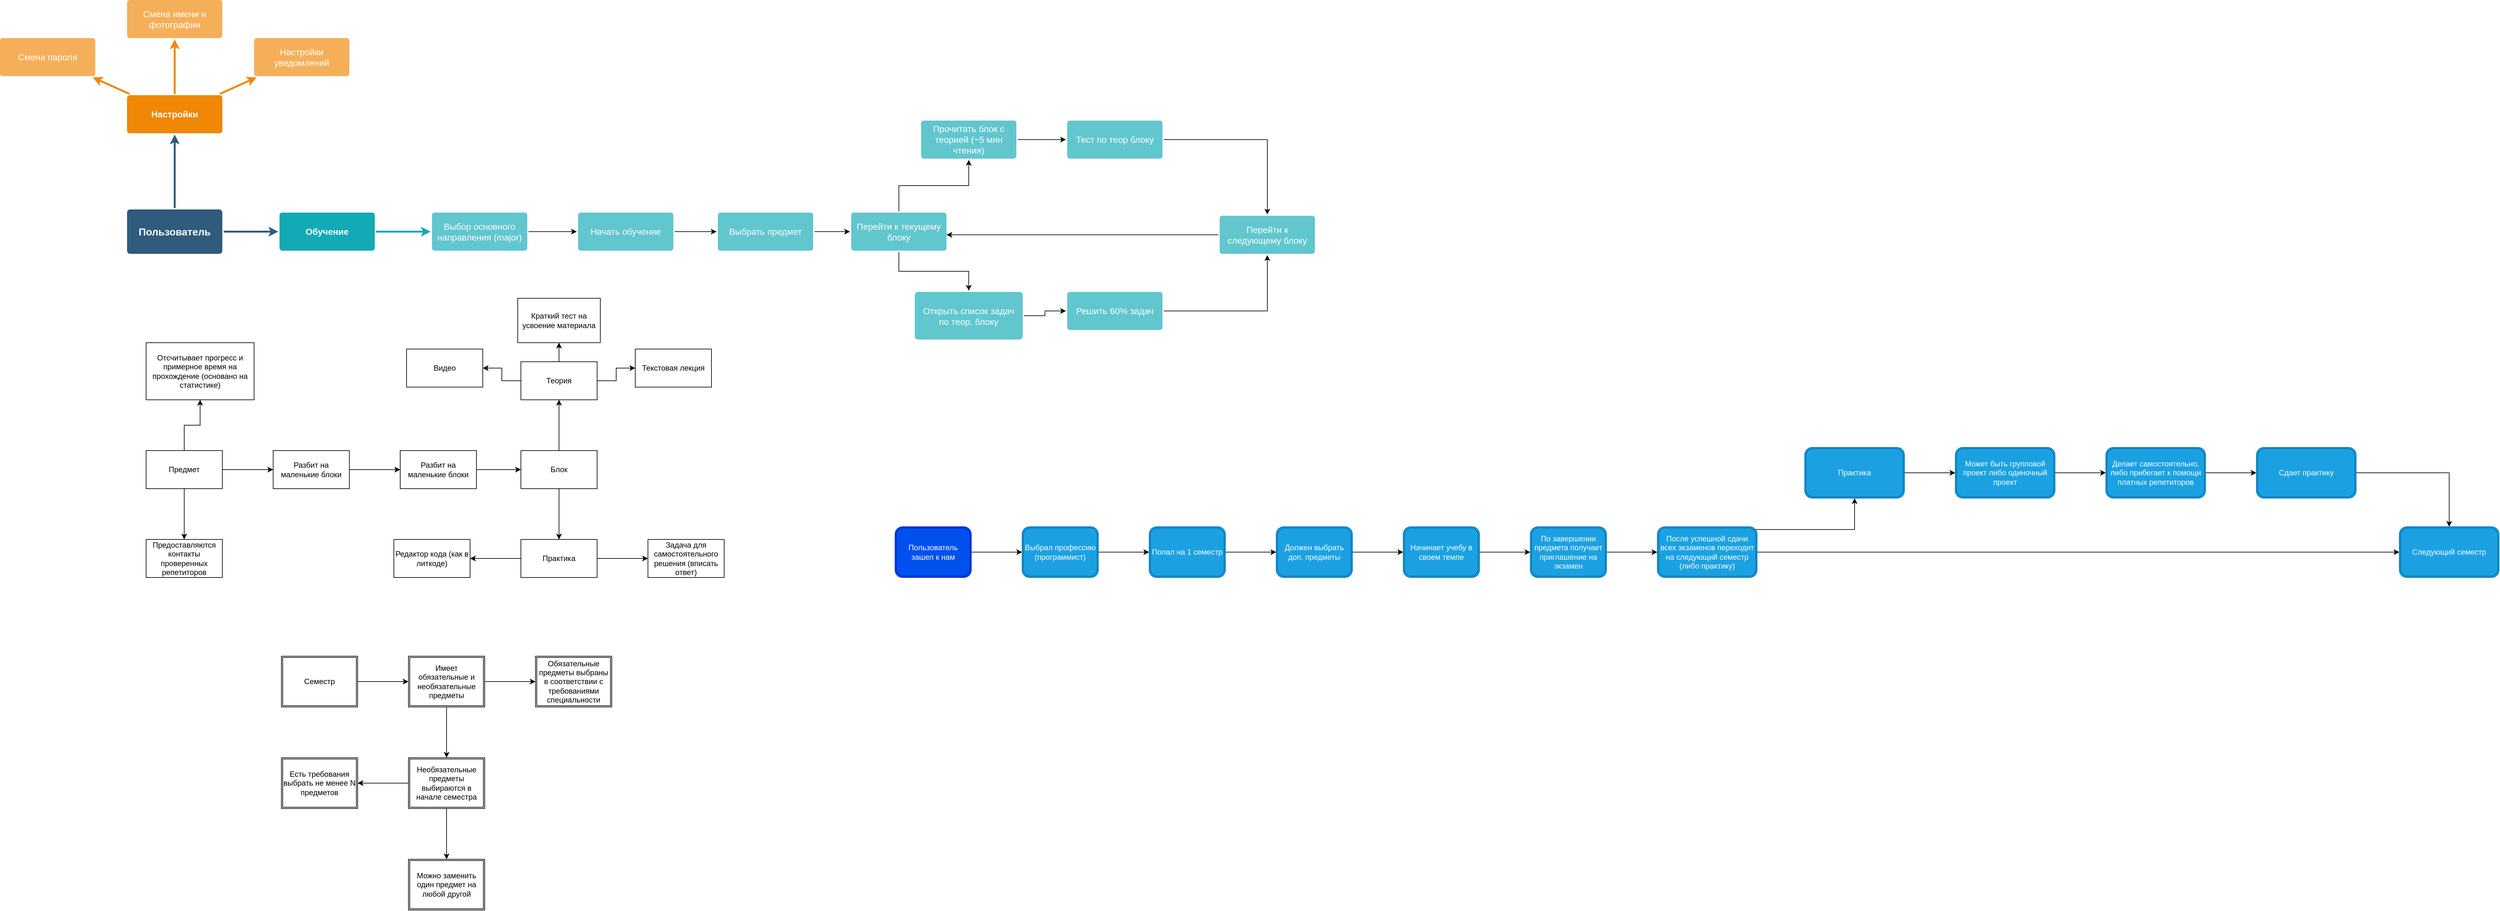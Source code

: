 <mxfile version="21.3.7" type="github">
  <diagram id="6a731a19-8d31-9384-78a2-239565b7b9f0" name="Page-1">
    <mxGraphModel dx="2070" dy="1378" grid="0" gridSize="10" guides="1" tooltips="1" connect="1" arrows="1" fold="1" page="1" pageScale="1" pageWidth="100000" pageHeight="100000" background="none" math="0" shadow="0">
      <root>
        <mxCell id="0" />
        <mxCell id="1" parent="0" />
        <mxCell id="1745" value="" style="edgeStyle=none;rounded=0;jumpStyle=none;html=1;shadow=0;labelBackgroundColor=none;startArrow=none;startFill=0;endArrow=classic;endFill=1;jettySize=auto;orthogonalLoop=1;strokeColor=#2F5B7C;strokeWidth=3;fontFamily=Helvetica;fontSize=16;fontColor=#23445D;spacing=5;" parent="1" source="1749" target="1764" edge="1">
          <mxGeometry relative="1" as="geometry" />
        </mxCell>
        <mxCell id="1746" value="" style="edgeStyle=none;rounded=0;jumpStyle=none;html=1;shadow=0;labelBackgroundColor=none;startArrow=none;startFill=0;endArrow=classic;endFill=1;jettySize=auto;orthogonalLoop=1;strokeColor=#2F5B7C;strokeWidth=3;fontFamily=Helvetica;fontSize=16;fontColor=#23445D;spacing=5;" parent="1" source="1749" target="1771" edge="1">
          <mxGeometry relative="1" as="geometry" />
        </mxCell>
        <mxCell id="1749" value="Пользователь" style="rounded=1;whiteSpace=wrap;html=1;shadow=0;labelBackgroundColor=none;strokeColor=none;strokeWidth=3;fillColor=#2F5B7C;fontFamily=Helvetica;fontSize=16;fontColor=#FFFFFF;align=center;fontStyle=1;spacing=5;arcSize=7;perimeterSpacing=2;" parent="1" vertex="1">
          <mxGeometry x="830" y="750" width="150" height="70" as="geometry" />
        </mxCell>
        <mxCell id="1764" value="Настройки" style="rounded=1;whiteSpace=wrap;html=1;shadow=0;labelBackgroundColor=none;strokeColor=none;strokeWidth=3;fillColor=#F08705;fontFamily=Helvetica;fontSize=14;fontColor=#FFFFFF;align=center;spacing=5;fontStyle=1;arcSize=7;perimeterSpacing=2;" parent="1" vertex="1">
          <mxGeometry x="830" y="570" width="150" height="60" as="geometry" />
        </mxCell>
        <mxCell id="1765" value="Настройки уведомлений" style="rounded=1;whiteSpace=wrap;html=1;shadow=0;labelBackgroundColor=none;strokeColor=none;strokeWidth=3;fillColor=#f5af58;fontFamily=Helvetica;fontSize=14;fontColor=#FFFFFF;align=center;spacing=5;arcSize=7;perimeterSpacing=2;" parent="1" vertex="1">
          <mxGeometry x="1030" y="480" width="150" height="60" as="geometry" />
        </mxCell>
        <mxCell id="1766" value="" style="edgeStyle=none;rounded=0;jumpStyle=none;html=1;shadow=0;labelBackgroundColor=none;startArrow=none;startFill=0;endArrow=classic;endFill=1;jettySize=auto;orthogonalLoop=1;strokeColor=#F08705;strokeWidth=3;fontFamily=Helvetica;fontSize=14;fontColor=#FFFFFF;spacing=5;" parent="1" source="1764" target="1765" edge="1">
          <mxGeometry relative="1" as="geometry" />
        </mxCell>
        <mxCell id="1767" value="Смена имени и фотографии" style="rounded=1;whiteSpace=wrap;html=1;shadow=0;labelBackgroundColor=none;strokeColor=none;strokeWidth=3;fillColor=#f5af58;fontFamily=Helvetica;fontSize=14;fontColor=#FFFFFF;align=center;spacing=5;arcSize=7;perimeterSpacing=2;" parent="1" vertex="1">
          <mxGeometry x="830" y="420" width="150" height="60" as="geometry" />
        </mxCell>
        <mxCell id="1768" value="" style="edgeStyle=none;rounded=0;jumpStyle=none;html=1;shadow=0;labelBackgroundColor=none;startArrow=none;startFill=0;endArrow=classic;endFill=1;jettySize=auto;orthogonalLoop=1;strokeColor=#F08705;strokeWidth=3;fontFamily=Helvetica;fontSize=14;fontColor=#FFFFFF;spacing=5;" parent="1" source="1764" target="1767" edge="1">
          <mxGeometry relative="1" as="geometry" />
        </mxCell>
        <mxCell id="1769" value="Смена пароля" style="rounded=1;whiteSpace=wrap;html=1;shadow=0;labelBackgroundColor=none;strokeColor=none;strokeWidth=3;fillColor=#f5af58;fontFamily=Helvetica;fontSize=14;fontColor=#FFFFFF;align=center;spacing=5;arcSize=7;perimeterSpacing=2;" parent="1" vertex="1">
          <mxGeometry x="630" y="480" width="150" height="60" as="geometry" />
        </mxCell>
        <mxCell id="1770" value="" style="edgeStyle=none;rounded=0;jumpStyle=none;html=1;shadow=0;labelBackgroundColor=none;startArrow=none;startFill=0;endArrow=classic;endFill=1;jettySize=auto;orthogonalLoop=1;strokeColor=#F08705;strokeWidth=3;fontFamily=Helvetica;fontSize=14;fontColor=#FFFFFF;spacing=5;" parent="1" source="1764" target="1769" edge="1">
          <mxGeometry relative="1" as="geometry" />
        </mxCell>
        <mxCell id="1771" value="Обучение" style="rounded=1;whiteSpace=wrap;html=1;shadow=0;labelBackgroundColor=none;strokeColor=none;strokeWidth=3;fillColor=#12aab5;fontFamily=Helvetica;fontSize=14;fontColor=#FFFFFF;align=center;spacing=5;fontStyle=1;arcSize=7;perimeterSpacing=2;" parent="1" vertex="1">
          <mxGeometry x="1070" y="755.0" width="150" height="60" as="geometry" />
        </mxCell>
        <mxCell id="XzA-p6g9VwAHcGb1Fh0k-1837" value="" style="edgeStyle=orthogonalEdgeStyle;rounded=0;orthogonalLoop=1;jettySize=auto;html=1;" edge="1" parent="1" source="1776" target="XzA-p6g9VwAHcGb1Fh0k-1836">
          <mxGeometry relative="1" as="geometry" />
        </mxCell>
        <mxCell id="1776" value="Выбор основного направления (major)" style="rounded=1;whiteSpace=wrap;html=1;shadow=0;labelBackgroundColor=none;strokeColor=none;strokeWidth=3;fillColor=#61c6ce;fontFamily=Helvetica;fontSize=14;fontColor=#FFFFFF;align=center;spacing=5;fontStyle=0;arcSize=7;perimeterSpacing=2;" parent="1" vertex="1">
          <mxGeometry x="1310" y="755" width="150" height="60" as="geometry" />
        </mxCell>
        <mxCell id="1777" value="" style="edgeStyle=none;rounded=1;jumpStyle=none;html=1;shadow=0;labelBackgroundColor=none;startArrow=none;startFill=0;jettySize=auto;orthogonalLoop=1;strokeColor=#12AAB5;strokeWidth=3;fontFamily=Helvetica;fontSize=14;fontColor=#FFFFFF;spacing=5;fontStyle=1;fillColor=#b0e3e6;" parent="1" source="1771" target="1776" edge="1">
          <mxGeometry relative="1" as="geometry" />
        </mxCell>
        <mxCell id="XzA-p6g9VwAHcGb1Fh0k-1854" value="" style="edgeStyle=orthogonalEdgeStyle;rounded=0;orthogonalLoop=1;jettySize=auto;html=1;" edge="1" parent="1" source="XzA-p6g9VwAHcGb1Fh0k-1836" target="XzA-p6g9VwAHcGb1Fh0k-1853">
          <mxGeometry relative="1" as="geometry" />
        </mxCell>
        <mxCell id="XzA-p6g9VwAHcGb1Fh0k-1836" value="Начать обучение" style="rounded=1;whiteSpace=wrap;html=1;shadow=0;labelBackgroundColor=none;strokeColor=none;strokeWidth=3;fillColor=#61c6ce;fontFamily=Helvetica;fontSize=14;fontColor=#FFFFFF;align=center;spacing=5;fontStyle=0;arcSize=7;perimeterSpacing=2;" vertex="1" parent="1">
          <mxGeometry x="1540" y="755" width="150" height="60" as="geometry" />
        </mxCell>
        <mxCell id="XzA-p6g9VwAHcGb1Fh0k-1841" value="" style="edgeStyle=orthogonalEdgeStyle;rounded=0;orthogonalLoop=1;jettySize=auto;html=1;" edge="1" parent="1" source="XzA-p6g9VwAHcGb1Fh0k-1838" target="XzA-p6g9VwAHcGb1Fh0k-1840">
          <mxGeometry relative="1" as="geometry" />
        </mxCell>
        <mxCell id="XzA-p6g9VwAHcGb1Fh0k-1845" value="" style="edgeStyle=orthogonalEdgeStyle;rounded=0;orthogonalLoop=1;jettySize=auto;html=1;" edge="1" parent="1" source="XzA-p6g9VwAHcGb1Fh0k-1838" target="XzA-p6g9VwAHcGb1Fh0k-1844">
          <mxGeometry relative="1" as="geometry" />
        </mxCell>
        <mxCell id="XzA-p6g9VwAHcGb1Fh0k-1838" value="Перейти к текущему блоку" style="rounded=1;whiteSpace=wrap;html=1;shadow=0;labelBackgroundColor=none;strokeColor=none;strokeWidth=3;fillColor=#61c6ce;fontFamily=Helvetica;fontSize=14;fontColor=#FFFFFF;align=center;spacing=5;fontStyle=0;arcSize=7;perimeterSpacing=2;" vertex="1" parent="1">
          <mxGeometry x="1970" y="755" width="150" height="60" as="geometry" />
        </mxCell>
        <mxCell id="XzA-p6g9VwAHcGb1Fh0k-1843" value="" style="edgeStyle=orthogonalEdgeStyle;rounded=0;orthogonalLoop=1;jettySize=auto;html=1;" edge="1" parent="1" source="XzA-p6g9VwAHcGb1Fh0k-1840" target="XzA-p6g9VwAHcGb1Fh0k-1842">
          <mxGeometry relative="1" as="geometry" />
        </mxCell>
        <mxCell id="XzA-p6g9VwAHcGb1Fh0k-1840" value="Прочитать блок с теорией (~5 мин чтения)" style="rounded=1;whiteSpace=wrap;html=1;shadow=0;labelBackgroundColor=none;strokeColor=none;strokeWidth=3;fillColor=#61c6ce;fontFamily=Helvetica;fontSize=14;fontColor=#FFFFFF;align=center;spacing=5;fontStyle=0;arcSize=7;perimeterSpacing=2;" vertex="1" parent="1">
          <mxGeometry x="2080" y="610" width="150" height="60" as="geometry" />
        </mxCell>
        <mxCell id="XzA-p6g9VwAHcGb1Fh0k-1849" value="" style="edgeStyle=orthogonalEdgeStyle;rounded=0;orthogonalLoop=1;jettySize=auto;html=1;" edge="1" parent="1" source="XzA-p6g9VwAHcGb1Fh0k-1842" target="XzA-p6g9VwAHcGb1Fh0k-1848">
          <mxGeometry relative="1" as="geometry" />
        </mxCell>
        <mxCell id="XzA-p6g9VwAHcGb1Fh0k-1842" value="Тест по теор блоку" style="rounded=1;whiteSpace=wrap;html=1;shadow=0;labelBackgroundColor=none;strokeColor=none;strokeWidth=3;fillColor=#61c6ce;fontFamily=Helvetica;fontSize=14;fontColor=#FFFFFF;align=center;spacing=5;fontStyle=0;arcSize=7;perimeterSpacing=2;" vertex="1" parent="1">
          <mxGeometry x="2310" y="610" width="150" height="60" as="geometry" />
        </mxCell>
        <mxCell id="XzA-p6g9VwAHcGb1Fh0k-1847" value="" style="edgeStyle=orthogonalEdgeStyle;rounded=0;orthogonalLoop=1;jettySize=auto;html=1;" edge="1" parent="1" source="XzA-p6g9VwAHcGb1Fh0k-1844" target="XzA-p6g9VwAHcGb1Fh0k-1846">
          <mxGeometry relative="1" as="geometry" />
        </mxCell>
        <mxCell id="XzA-p6g9VwAHcGb1Fh0k-1844" value="Открыть список задач по теор. блоку" style="rounded=1;whiteSpace=wrap;html=1;shadow=0;labelBackgroundColor=none;strokeColor=none;strokeWidth=3;fillColor=#61c6ce;fontFamily=Helvetica;fontSize=14;fontColor=#FFFFFF;align=center;spacing=5;fontStyle=0;arcSize=7;perimeterSpacing=2;" vertex="1" parent="1">
          <mxGeometry x="2070" y="880" width="170" height="75" as="geometry" />
        </mxCell>
        <mxCell id="XzA-p6g9VwAHcGb1Fh0k-1850" style="edgeStyle=orthogonalEdgeStyle;rounded=0;orthogonalLoop=1;jettySize=auto;html=1;entryX=0.5;entryY=1;entryDx=0;entryDy=0;" edge="1" parent="1" source="XzA-p6g9VwAHcGb1Fh0k-1846" target="XzA-p6g9VwAHcGb1Fh0k-1848">
          <mxGeometry relative="1" as="geometry" />
        </mxCell>
        <mxCell id="XzA-p6g9VwAHcGb1Fh0k-1846" value="Решить 60% задач" style="rounded=1;whiteSpace=wrap;html=1;shadow=0;labelBackgroundColor=none;strokeColor=none;strokeWidth=3;fillColor=#61c6ce;fontFamily=Helvetica;fontSize=14;fontColor=#FFFFFF;align=center;spacing=5;fontStyle=0;arcSize=7;perimeterSpacing=2;" vertex="1" parent="1">
          <mxGeometry x="2310" y="880" width="150" height="60" as="geometry" />
        </mxCell>
        <mxCell id="XzA-p6g9VwAHcGb1Fh0k-1857" style="edgeStyle=orthogonalEdgeStyle;rounded=0;orthogonalLoop=1;jettySize=auto;html=1;" edge="1" parent="1" source="XzA-p6g9VwAHcGb1Fh0k-1848">
          <mxGeometry relative="1" as="geometry">
            <mxPoint x="2120.0" y="790" as="targetPoint" />
          </mxGeometry>
        </mxCell>
        <mxCell id="XzA-p6g9VwAHcGb1Fh0k-1848" value="Перейти к следующему блоку" style="rounded=1;whiteSpace=wrap;html=1;shadow=0;labelBackgroundColor=none;strokeColor=none;strokeWidth=3;fillColor=#61c6ce;fontFamily=Helvetica;fontSize=14;fontColor=#FFFFFF;align=center;spacing=5;fontStyle=0;arcSize=7;perimeterSpacing=2;" vertex="1" parent="1">
          <mxGeometry x="2550" y="760" width="150" height="60" as="geometry" />
        </mxCell>
        <mxCell id="XzA-p6g9VwAHcGb1Fh0k-1856" style="edgeStyle=orthogonalEdgeStyle;rounded=0;orthogonalLoop=1;jettySize=auto;html=1;entryX=0;entryY=0.5;entryDx=0;entryDy=0;" edge="1" parent="1" source="XzA-p6g9VwAHcGb1Fh0k-1853" target="XzA-p6g9VwAHcGb1Fh0k-1838">
          <mxGeometry relative="1" as="geometry" />
        </mxCell>
        <mxCell id="XzA-p6g9VwAHcGb1Fh0k-1853" value="Выбрать предмет" style="rounded=1;whiteSpace=wrap;html=1;shadow=0;labelBackgroundColor=none;strokeColor=none;strokeWidth=3;fillColor=#61c6ce;fontFamily=Helvetica;fontSize=14;fontColor=#FFFFFF;align=center;spacing=5;fontStyle=0;arcSize=7;perimeterSpacing=2;" vertex="1" parent="1">
          <mxGeometry x="1760" y="755" width="150" height="60" as="geometry" />
        </mxCell>
        <mxCell id="XzA-p6g9VwAHcGb1Fh0k-1860" value="" style="edgeStyle=orthogonalEdgeStyle;rounded=0;orthogonalLoop=1;jettySize=auto;html=1;" edge="1" parent="1" source="XzA-p6g9VwAHcGb1Fh0k-1858" target="XzA-p6g9VwAHcGb1Fh0k-1859">
          <mxGeometry relative="1" as="geometry" />
        </mxCell>
        <mxCell id="XzA-p6g9VwAHcGb1Fh0k-1885" value="" style="edgeStyle=orthogonalEdgeStyle;rounded=0;orthogonalLoop=1;jettySize=auto;html=1;" edge="1" parent="1" source="XzA-p6g9VwAHcGb1Fh0k-1858" target="XzA-p6g9VwAHcGb1Fh0k-1884">
          <mxGeometry relative="1" as="geometry" />
        </mxCell>
        <mxCell id="XzA-p6g9VwAHcGb1Fh0k-1895" value="" style="edgeStyle=orthogonalEdgeStyle;rounded=0;orthogonalLoop=1;jettySize=auto;html=1;" edge="1" parent="1" source="XzA-p6g9VwAHcGb1Fh0k-1858" target="XzA-p6g9VwAHcGb1Fh0k-1894">
          <mxGeometry relative="1" as="geometry" />
        </mxCell>
        <mxCell id="XzA-p6g9VwAHcGb1Fh0k-1858" value="Предмет" style="rounded=0;whiteSpace=wrap;html=1;" vertex="1" parent="1">
          <mxGeometry x="860" y="1130" width="120" height="60" as="geometry" />
        </mxCell>
        <mxCell id="XzA-p6g9VwAHcGb1Fh0k-1862" value="" style="edgeStyle=orthogonalEdgeStyle;rounded=0;orthogonalLoop=1;jettySize=auto;html=1;" edge="1" parent="1" source="XzA-p6g9VwAHcGb1Fh0k-1859" target="XzA-p6g9VwAHcGb1Fh0k-1861">
          <mxGeometry relative="1" as="geometry" />
        </mxCell>
        <mxCell id="XzA-p6g9VwAHcGb1Fh0k-1859" value="Разбит на маленькие блоки" style="rounded=0;whiteSpace=wrap;html=1;" vertex="1" parent="1">
          <mxGeometry x="1060" y="1130" width="120" height="60" as="geometry" />
        </mxCell>
        <mxCell id="XzA-p6g9VwAHcGb1Fh0k-1877" value="" style="edgeStyle=orthogonalEdgeStyle;rounded=0;orthogonalLoop=1;jettySize=auto;html=1;" edge="1" parent="1" source="XzA-p6g9VwAHcGb1Fh0k-1861" target="XzA-p6g9VwAHcGb1Fh0k-1876">
          <mxGeometry relative="1" as="geometry" />
        </mxCell>
        <mxCell id="XzA-p6g9VwAHcGb1Fh0k-1861" value="Разбит на маленькие блоки" style="rounded=0;whiteSpace=wrap;html=1;" vertex="1" parent="1">
          <mxGeometry x="1260" y="1130" width="120" height="60" as="geometry" />
        </mxCell>
        <mxCell id="XzA-p6g9VwAHcGb1Fh0k-1879" value="" style="edgeStyle=orthogonalEdgeStyle;rounded=0;orthogonalLoop=1;jettySize=auto;html=1;" edge="1" parent="1" source="XzA-p6g9VwAHcGb1Fh0k-1876" target="XzA-p6g9VwAHcGb1Fh0k-1878">
          <mxGeometry relative="1" as="geometry" />
        </mxCell>
        <mxCell id="XzA-p6g9VwAHcGb1Fh0k-1881" value="" style="edgeStyle=orthogonalEdgeStyle;rounded=0;orthogonalLoop=1;jettySize=auto;html=1;" edge="1" parent="1" source="XzA-p6g9VwAHcGb1Fh0k-1876" target="XzA-p6g9VwAHcGb1Fh0k-1880">
          <mxGeometry relative="1" as="geometry" />
        </mxCell>
        <mxCell id="XzA-p6g9VwAHcGb1Fh0k-1876" value="Блок" style="rounded=0;whiteSpace=wrap;html=1;" vertex="1" parent="1">
          <mxGeometry x="1450" y="1130" width="120" height="60" as="geometry" />
        </mxCell>
        <mxCell id="XzA-p6g9VwAHcGb1Fh0k-1883" value="" style="edgeStyle=orthogonalEdgeStyle;rounded=0;orthogonalLoop=1;jettySize=auto;html=1;" edge="1" parent="1" source="XzA-p6g9VwAHcGb1Fh0k-1878" target="XzA-p6g9VwAHcGb1Fh0k-1882">
          <mxGeometry relative="1" as="geometry" />
        </mxCell>
        <mxCell id="XzA-p6g9VwAHcGb1Fh0k-1887" value="" style="edgeStyle=orthogonalEdgeStyle;rounded=0;orthogonalLoop=1;jettySize=auto;html=1;" edge="1" parent="1" source="XzA-p6g9VwAHcGb1Fh0k-1878" target="XzA-p6g9VwAHcGb1Fh0k-1886">
          <mxGeometry relative="1" as="geometry" />
        </mxCell>
        <mxCell id="XzA-p6g9VwAHcGb1Fh0k-1889" value="" style="edgeStyle=orthogonalEdgeStyle;rounded=0;orthogonalLoop=1;jettySize=auto;html=1;" edge="1" parent="1" source="XzA-p6g9VwAHcGb1Fh0k-1878" target="XzA-p6g9VwAHcGb1Fh0k-1888">
          <mxGeometry relative="1" as="geometry" />
        </mxCell>
        <mxCell id="XzA-p6g9VwAHcGb1Fh0k-1878" value="Теория" style="rounded=0;whiteSpace=wrap;html=1;" vertex="1" parent="1">
          <mxGeometry x="1450" y="990" width="120" height="60" as="geometry" />
        </mxCell>
        <mxCell id="XzA-p6g9VwAHcGb1Fh0k-1891" value="" style="edgeStyle=orthogonalEdgeStyle;rounded=0;orthogonalLoop=1;jettySize=auto;html=1;" edge="1" parent="1" source="XzA-p6g9VwAHcGb1Fh0k-1880" target="XzA-p6g9VwAHcGb1Fh0k-1890">
          <mxGeometry relative="1" as="geometry" />
        </mxCell>
        <mxCell id="XzA-p6g9VwAHcGb1Fh0k-1893" value="" style="edgeStyle=orthogonalEdgeStyle;rounded=0;orthogonalLoop=1;jettySize=auto;html=1;" edge="1" parent="1" source="XzA-p6g9VwAHcGb1Fh0k-1880" target="XzA-p6g9VwAHcGb1Fh0k-1892">
          <mxGeometry relative="1" as="geometry" />
        </mxCell>
        <mxCell id="XzA-p6g9VwAHcGb1Fh0k-1880" value="Практика" style="rounded=0;whiteSpace=wrap;html=1;" vertex="1" parent="1">
          <mxGeometry x="1450" y="1270" width="120" height="60" as="geometry" />
        </mxCell>
        <mxCell id="XzA-p6g9VwAHcGb1Fh0k-1882" value="Текстовая лекция" style="rounded=0;whiteSpace=wrap;html=1;" vertex="1" parent="1">
          <mxGeometry x="1630" y="970" width="120" height="60" as="geometry" />
        </mxCell>
        <mxCell id="XzA-p6g9VwAHcGb1Fh0k-1884" value="Предоставляются контакты проверенных репетиторов" style="rounded=0;whiteSpace=wrap;html=1;" vertex="1" parent="1">
          <mxGeometry x="860" y="1270" width="120" height="60" as="geometry" />
        </mxCell>
        <mxCell id="XzA-p6g9VwAHcGb1Fh0k-1886" value="Видео" style="rounded=0;whiteSpace=wrap;html=1;" vertex="1" parent="1">
          <mxGeometry x="1270" y="970" width="120" height="60" as="geometry" />
        </mxCell>
        <mxCell id="XzA-p6g9VwAHcGb1Fh0k-1888" value="Краткий тест на усвоение материала" style="rounded=0;whiteSpace=wrap;html=1;" vertex="1" parent="1">
          <mxGeometry x="1445" y="890" width="130" height="70" as="geometry" />
        </mxCell>
        <mxCell id="XzA-p6g9VwAHcGb1Fh0k-1890" value="Задача для самостоятельного решения (вписать ответ)" style="rounded=0;whiteSpace=wrap;html=1;" vertex="1" parent="1">
          <mxGeometry x="1650" y="1270" width="120" height="60" as="geometry" />
        </mxCell>
        <mxCell id="XzA-p6g9VwAHcGb1Fh0k-1892" value="Редактор кода (как в литкоде)" style="rounded=0;whiteSpace=wrap;html=1;" vertex="1" parent="1">
          <mxGeometry x="1250" y="1270" width="120" height="60" as="geometry" />
        </mxCell>
        <mxCell id="XzA-p6g9VwAHcGb1Fh0k-1894" value="Отсчитывает прогресс и примерное время на прохождение (основано на статистике)" style="rounded=0;whiteSpace=wrap;html=1;" vertex="1" parent="1">
          <mxGeometry x="860" y="960" width="170" height="90" as="geometry" />
        </mxCell>
        <mxCell id="XzA-p6g9VwAHcGb1Fh0k-1898" value="" style="edgeStyle=orthogonalEdgeStyle;rounded=0;orthogonalLoop=1;jettySize=auto;html=1;" edge="1" parent="1" source="XzA-p6g9VwAHcGb1Fh0k-1896" target="XzA-p6g9VwAHcGb1Fh0k-1897">
          <mxGeometry relative="1" as="geometry" />
        </mxCell>
        <mxCell id="XzA-p6g9VwAHcGb1Fh0k-1896" value="Семестр" style="shape=ext;double=1;rounded=0;whiteSpace=wrap;html=1;" vertex="1" parent="1">
          <mxGeometry x="1073" y="1454" width="120" height="80" as="geometry" />
        </mxCell>
        <mxCell id="XzA-p6g9VwAHcGb1Fh0k-1900" value="" style="edgeStyle=orthogonalEdgeStyle;rounded=0;orthogonalLoop=1;jettySize=auto;html=1;" edge="1" parent="1" source="XzA-p6g9VwAHcGb1Fh0k-1897" target="XzA-p6g9VwAHcGb1Fh0k-1899">
          <mxGeometry relative="1" as="geometry" />
        </mxCell>
        <mxCell id="XzA-p6g9VwAHcGb1Fh0k-1902" value="" style="edgeStyle=orthogonalEdgeStyle;rounded=0;orthogonalLoop=1;jettySize=auto;html=1;" edge="1" parent="1" source="XzA-p6g9VwAHcGb1Fh0k-1897" target="XzA-p6g9VwAHcGb1Fh0k-1901">
          <mxGeometry relative="1" as="geometry" />
        </mxCell>
        <mxCell id="XzA-p6g9VwAHcGb1Fh0k-1897" value="Имеет обязательные и необязательные предметы" style="shape=ext;double=1;rounded=0;whiteSpace=wrap;html=1;" vertex="1" parent="1">
          <mxGeometry x="1273" y="1454" width="120" height="80" as="geometry" />
        </mxCell>
        <mxCell id="XzA-p6g9VwAHcGb1Fh0k-1899" value="Обязательные предметы выбраны в соответствии с требованиями специальности" style="shape=ext;double=1;rounded=0;whiteSpace=wrap;html=1;" vertex="1" parent="1">
          <mxGeometry x="1473" y="1454" width="120" height="80" as="geometry" />
        </mxCell>
        <mxCell id="XzA-p6g9VwAHcGb1Fh0k-1904" value="" style="edgeStyle=orthogonalEdgeStyle;rounded=0;orthogonalLoop=1;jettySize=auto;html=1;" edge="1" parent="1" source="XzA-p6g9VwAHcGb1Fh0k-1901" target="XzA-p6g9VwAHcGb1Fh0k-1903">
          <mxGeometry relative="1" as="geometry" />
        </mxCell>
        <mxCell id="XzA-p6g9VwAHcGb1Fh0k-1906" value="" style="edgeStyle=orthogonalEdgeStyle;rounded=0;orthogonalLoop=1;jettySize=auto;html=1;" edge="1" parent="1" source="XzA-p6g9VwAHcGb1Fh0k-1901" target="XzA-p6g9VwAHcGb1Fh0k-1905">
          <mxGeometry relative="1" as="geometry" />
        </mxCell>
        <mxCell id="XzA-p6g9VwAHcGb1Fh0k-1901" value="Необязательные предметы выбираются в начале семестра" style="shape=ext;double=1;rounded=0;whiteSpace=wrap;html=1;" vertex="1" parent="1">
          <mxGeometry x="1273" y="1614" width="120" height="80" as="geometry" />
        </mxCell>
        <mxCell id="XzA-p6g9VwAHcGb1Fh0k-1903" value="Можно заменить один предмет на любой другой" style="shape=ext;double=1;rounded=0;whiteSpace=wrap;html=1;" vertex="1" parent="1">
          <mxGeometry x="1273" y="1774" width="120" height="80" as="geometry" />
        </mxCell>
        <mxCell id="XzA-p6g9VwAHcGb1Fh0k-1905" value="Есть требования выбрать не менее N предметов" style="shape=ext;double=1;rounded=0;whiteSpace=wrap;html=1;" vertex="1" parent="1">
          <mxGeometry x="1073" y="1614" width="120" height="80" as="geometry" />
        </mxCell>
        <mxCell id="XzA-p6g9VwAHcGb1Fh0k-1909" value="" style="edgeStyle=orthogonalEdgeStyle;rounded=0;orthogonalLoop=1;jettySize=auto;html=1;" edge="1" parent="1" source="XzA-p6g9VwAHcGb1Fh0k-1907" target="XzA-p6g9VwAHcGb1Fh0k-1908">
          <mxGeometry relative="1" as="geometry" />
        </mxCell>
        <mxCell id="XzA-p6g9VwAHcGb1Fh0k-1907" value="Пользователь зашел к нам" style="shape=ext;double=1;rounded=1;whiteSpace=wrap;html=1;fillColor=#0050ef;fontColor=#ffffff;strokeColor=#001DBC;" vertex="1" parent="1">
          <mxGeometry x="2039" y="1250" width="120" height="80" as="geometry" />
        </mxCell>
        <mxCell id="XzA-p6g9VwAHcGb1Fh0k-1911" value="" style="edgeStyle=orthogonalEdgeStyle;rounded=0;orthogonalLoop=1;jettySize=auto;html=1;" edge="1" parent="1" source="XzA-p6g9VwAHcGb1Fh0k-1908" target="XzA-p6g9VwAHcGb1Fh0k-1910">
          <mxGeometry relative="1" as="geometry" />
        </mxCell>
        <mxCell id="XzA-p6g9VwAHcGb1Fh0k-1908" value="Выбрал профессию (программист)" style="shape=ext;double=1;rounded=1;whiteSpace=wrap;html=1;fillColor=#1ba1e2;fontColor=#ffffff;strokeColor=#006EAF;" vertex="1" parent="1">
          <mxGeometry x="2239" y="1250" width="120" height="80" as="geometry" />
        </mxCell>
        <mxCell id="XzA-p6g9VwAHcGb1Fh0k-1913" value="" style="edgeStyle=orthogonalEdgeStyle;rounded=0;orthogonalLoop=1;jettySize=auto;html=1;" edge="1" parent="1" source="XzA-p6g9VwAHcGb1Fh0k-1910" target="XzA-p6g9VwAHcGb1Fh0k-1912">
          <mxGeometry relative="1" as="geometry" />
        </mxCell>
        <mxCell id="XzA-p6g9VwAHcGb1Fh0k-1910" value="Попал на 1 семестр" style="shape=ext;double=1;rounded=1;whiteSpace=wrap;html=1;fillColor=#1ba1e2;fontColor=#ffffff;strokeColor=#006EAF;" vertex="1" parent="1">
          <mxGeometry x="2439" y="1250" width="120" height="80" as="geometry" />
        </mxCell>
        <mxCell id="XzA-p6g9VwAHcGb1Fh0k-1915" value="" style="edgeStyle=orthogonalEdgeStyle;rounded=0;orthogonalLoop=1;jettySize=auto;html=1;" edge="1" parent="1" source="XzA-p6g9VwAHcGb1Fh0k-1912" target="XzA-p6g9VwAHcGb1Fh0k-1914">
          <mxGeometry relative="1" as="geometry" />
        </mxCell>
        <mxCell id="XzA-p6g9VwAHcGb1Fh0k-1912" value="Должен выбрать доп. предметы" style="shape=ext;double=1;rounded=1;whiteSpace=wrap;html=1;fillColor=#1ba1e2;fontColor=#ffffff;strokeColor=#006EAF;" vertex="1" parent="1">
          <mxGeometry x="2639" y="1250" width="120" height="80" as="geometry" />
        </mxCell>
        <mxCell id="XzA-p6g9VwAHcGb1Fh0k-1920" value="" style="edgeStyle=orthogonalEdgeStyle;rounded=0;orthogonalLoop=1;jettySize=auto;html=1;" edge="1" parent="1" source="XzA-p6g9VwAHcGb1Fh0k-1914" target="XzA-p6g9VwAHcGb1Fh0k-1919">
          <mxGeometry relative="1" as="geometry" />
        </mxCell>
        <mxCell id="XzA-p6g9VwAHcGb1Fh0k-1914" value="Начинает учебу в своем темпе" style="shape=ext;double=1;rounded=1;whiteSpace=wrap;html=1;fillColor=#1ba1e2;fontColor=#ffffff;strokeColor=#006EAF;" vertex="1" parent="1">
          <mxGeometry x="2839" y="1250" width="120" height="80" as="geometry" />
        </mxCell>
        <mxCell id="XzA-p6g9VwAHcGb1Fh0k-1922" value="" style="edgeStyle=orthogonalEdgeStyle;rounded=0;orthogonalLoop=1;jettySize=auto;html=1;" edge="1" parent="1" source="XzA-p6g9VwAHcGb1Fh0k-1919" target="XzA-p6g9VwAHcGb1Fh0k-1921">
          <mxGeometry relative="1" as="geometry" />
        </mxCell>
        <mxCell id="XzA-p6g9VwAHcGb1Fh0k-1919" value="По завершении предмета получает приглашение на экзамен" style="shape=ext;double=1;rounded=1;whiteSpace=wrap;html=1;fillColor=#1ba1e2;fontColor=#ffffff;strokeColor=#006EAF;" vertex="1" parent="1">
          <mxGeometry x="3039" y="1250" width="120" height="80" as="geometry" />
        </mxCell>
        <mxCell id="XzA-p6g9VwAHcGb1Fh0k-1924" value="" style="edgeStyle=orthogonalEdgeStyle;rounded=0;orthogonalLoop=1;jettySize=auto;html=1;exitX=0.978;exitY=0.055;exitDx=0;exitDy=0;exitPerimeter=0;" edge="1" parent="1" source="XzA-p6g9VwAHcGb1Fh0k-1921" target="XzA-p6g9VwAHcGb1Fh0k-1923">
          <mxGeometry relative="1" as="geometry" />
        </mxCell>
        <mxCell id="XzA-p6g9VwAHcGb1Fh0k-1931" style="edgeStyle=orthogonalEdgeStyle;rounded=0;orthogonalLoop=1;jettySize=auto;html=1;entryX=0;entryY=0.5;entryDx=0;entryDy=0;" edge="1" parent="1" source="XzA-p6g9VwAHcGb1Fh0k-1921" target="XzA-p6g9VwAHcGb1Fh0k-1932">
          <mxGeometry relative="1" as="geometry">
            <mxPoint x="4336.692" y="1290" as="targetPoint" />
          </mxGeometry>
        </mxCell>
        <mxCell id="XzA-p6g9VwAHcGb1Fh0k-1921" value="После успешной сдачи всех экзаменов переходит на следующий семестр (либо практику)" style="shape=ext;double=1;rounded=1;whiteSpace=wrap;html=1;fillColor=#1ba1e2;fontColor=#ffffff;strokeColor=#006EAF;" vertex="1" parent="1">
          <mxGeometry x="3239" y="1250" width="157" height="80" as="geometry" />
        </mxCell>
        <mxCell id="XzA-p6g9VwAHcGb1Fh0k-1926" value="" style="edgeStyle=orthogonalEdgeStyle;rounded=0;orthogonalLoop=1;jettySize=auto;html=1;" edge="1" parent="1" source="XzA-p6g9VwAHcGb1Fh0k-1923" target="XzA-p6g9VwAHcGb1Fh0k-1925">
          <mxGeometry relative="1" as="geometry" />
        </mxCell>
        <mxCell id="XzA-p6g9VwAHcGb1Fh0k-1923" value="Практика" style="shape=ext;double=1;rounded=1;whiteSpace=wrap;html=1;fillColor=#1ba1e2;fontColor=#ffffff;strokeColor=#006EAF;" vertex="1" parent="1">
          <mxGeometry x="3471" y="1125" width="157" height="80" as="geometry" />
        </mxCell>
        <mxCell id="XzA-p6g9VwAHcGb1Fh0k-1928" value="" style="edgeStyle=orthogonalEdgeStyle;rounded=0;orthogonalLoop=1;jettySize=auto;html=1;" edge="1" parent="1" source="XzA-p6g9VwAHcGb1Fh0k-1925" target="XzA-p6g9VwAHcGb1Fh0k-1927">
          <mxGeometry relative="1" as="geometry" />
        </mxCell>
        <mxCell id="XzA-p6g9VwAHcGb1Fh0k-1925" value="Может быть групповой проект либо одиночный проект" style="shape=ext;double=1;rounded=1;whiteSpace=wrap;html=1;fillColor=#1ba1e2;fontColor=#ffffff;strokeColor=#006EAF;" vertex="1" parent="1">
          <mxGeometry x="3708" y="1125" width="157" height="80" as="geometry" />
        </mxCell>
        <mxCell id="XzA-p6g9VwAHcGb1Fh0k-1930" value="" style="edgeStyle=orthogonalEdgeStyle;rounded=0;orthogonalLoop=1;jettySize=auto;html=1;" edge="1" parent="1" source="XzA-p6g9VwAHcGb1Fh0k-1927" target="XzA-p6g9VwAHcGb1Fh0k-1929">
          <mxGeometry relative="1" as="geometry" />
        </mxCell>
        <mxCell id="XzA-p6g9VwAHcGb1Fh0k-1927" value="Делает самостоятельно, либо прибегает к помощи платных репетиторов" style="shape=ext;double=1;rounded=1;whiteSpace=wrap;html=1;fillColor=#1ba1e2;fontColor=#ffffff;strokeColor=#006EAF;" vertex="1" parent="1">
          <mxGeometry x="3945" y="1125" width="157" height="80" as="geometry" />
        </mxCell>
        <mxCell id="XzA-p6g9VwAHcGb1Fh0k-1933" value="" style="edgeStyle=orthogonalEdgeStyle;rounded=0;orthogonalLoop=1;jettySize=auto;html=1;" edge="1" parent="1" source="XzA-p6g9VwAHcGb1Fh0k-1929" target="XzA-p6g9VwAHcGb1Fh0k-1932">
          <mxGeometry relative="1" as="geometry" />
        </mxCell>
        <mxCell id="XzA-p6g9VwAHcGb1Fh0k-1929" value="Сдает практику" style="shape=ext;double=1;rounded=1;whiteSpace=wrap;html=1;fillColor=#1ba1e2;fontColor=#ffffff;strokeColor=#006EAF;" vertex="1" parent="1">
          <mxGeometry x="4182" y="1125" width="157" height="80" as="geometry" />
        </mxCell>
        <mxCell id="XzA-p6g9VwAHcGb1Fh0k-1932" value="Следующий семестр" style="shape=ext;double=1;rounded=1;whiteSpace=wrap;html=1;fillColor=#1ba1e2;fontColor=#ffffff;strokeColor=#006EAF;" vertex="1" parent="1">
          <mxGeometry x="4407" y="1250" width="157" height="80" as="geometry" />
        </mxCell>
      </root>
    </mxGraphModel>
  </diagram>
</mxfile>
